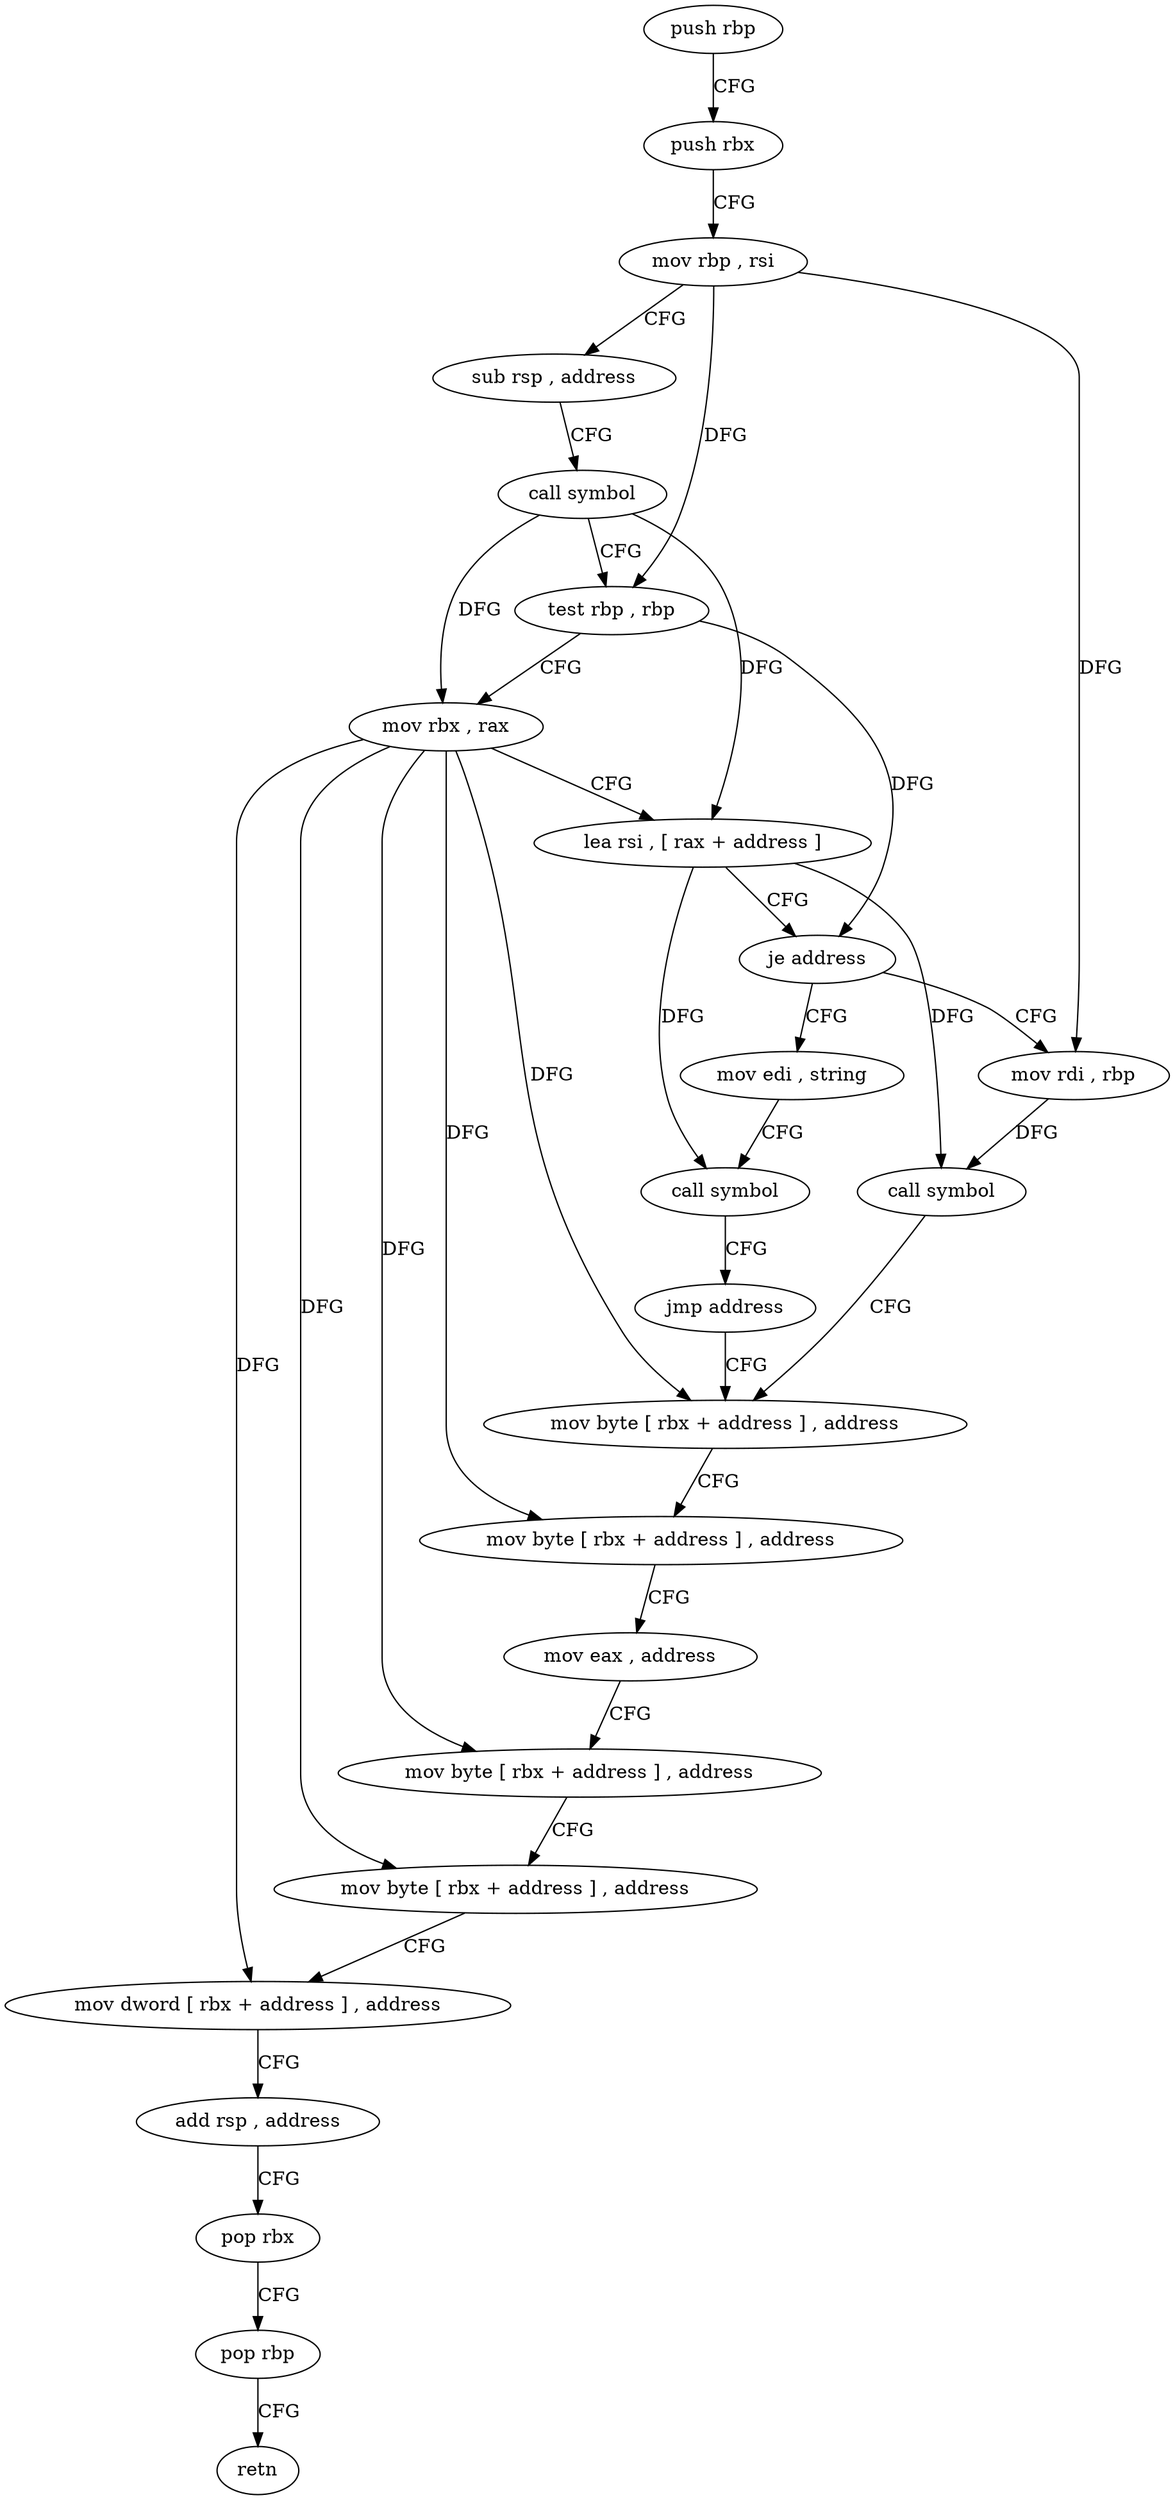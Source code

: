 digraph "func" {
"4247200" [label = "push rbp" ]
"4247201" [label = "push rbx" ]
"4247202" [label = "mov rbp , rsi" ]
"4247205" [label = "sub rsp , address" ]
"4247209" [label = "call symbol" ]
"4247214" [label = "test rbp , rbp" ]
"4247217" [label = "mov rbx , rax" ]
"4247220" [label = "lea rsi , [ rax + address ]" ]
"4247224" [label = "je address" ]
"4247272" [label = "mov edi , string" ]
"4247226" [label = "mov rdi , rbp" ]
"4247277" [label = "call symbol" ]
"4247282" [label = "jmp address" ]
"4247234" [label = "mov byte [ rbx + address ] , address" ]
"4247229" [label = "call symbol" ]
"4247238" [label = "mov byte [ rbx + address ] , address" ]
"4247242" [label = "mov eax , address" ]
"4247247" [label = "mov byte [ rbx + address ] , address" ]
"4247251" [label = "mov byte [ rbx + address ] , address" ]
"4247255" [label = "mov dword [ rbx + address ] , address" ]
"4247262" [label = "add rsp , address" ]
"4247266" [label = "pop rbx" ]
"4247267" [label = "pop rbp" ]
"4247268" [label = "retn" ]
"4247200" -> "4247201" [ label = "CFG" ]
"4247201" -> "4247202" [ label = "CFG" ]
"4247202" -> "4247205" [ label = "CFG" ]
"4247202" -> "4247214" [ label = "DFG" ]
"4247202" -> "4247226" [ label = "DFG" ]
"4247205" -> "4247209" [ label = "CFG" ]
"4247209" -> "4247214" [ label = "CFG" ]
"4247209" -> "4247217" [ label = "DFG" ]
"4247209" -> "4247220" [ label = "DFG" ]
"4247214" -> "4247217" [ label = "CFG" ]
"4247214" -> "4247224" [ label = "DFG" ]
"4247217" -> "4247220" [ label = "CFG" ]
"4247217" -> "4247234" [ label = "DFG" ]
"4247217" -> "4247238" [ label = "DFG" ]
"4247217" -> "4247247" [ label = "DFG" ]
"4247217" -> "4247251" [ label = "DFG" ]
"4247217" -> "4247255" [ label = "DFG" ]
"4247220" -> "4247224" [ label = "CFG" ]
"4247220" -> "4247277" [ label = "DFG" ]
"4247220" -> "4247229" [ label = "DFG" ]
"4247224" -> "4247272" [ label = "CFG" ]
"4247224" -> "4247226" [ label = "CFG" ]
"4247272" -> "4247277" [ label = "CFG" ]
"4247226" -> "4247229" [ label = "DFG" ]
"4247277" -> "4247282" [ label = "CFG" ]
"4247282" -> "4247234" [ label = "CFG" ]
"4247234" -> "4247238" [ label = "CFG" ]
"4247229" -> "4247234" [ label = "CFG" ]
"4247238" -> "4247242" [ label = "CFG" ]
"4247242" -> "4247247" [ label = "CFG" ]
"4247247" -> "4247251" [ label = "CFG" ]
"4247251" -> "4247255" [ label = "CFG" ]
"4247255" -> "4247262" [ label = "CFG" ]
"4247262" -> "4247266" [ label = "CFG" ]
"4247266" -> "4247267" [ label = "CFG" ]
"4247267" -> "4247268" [ label = "CFG" ]
}
